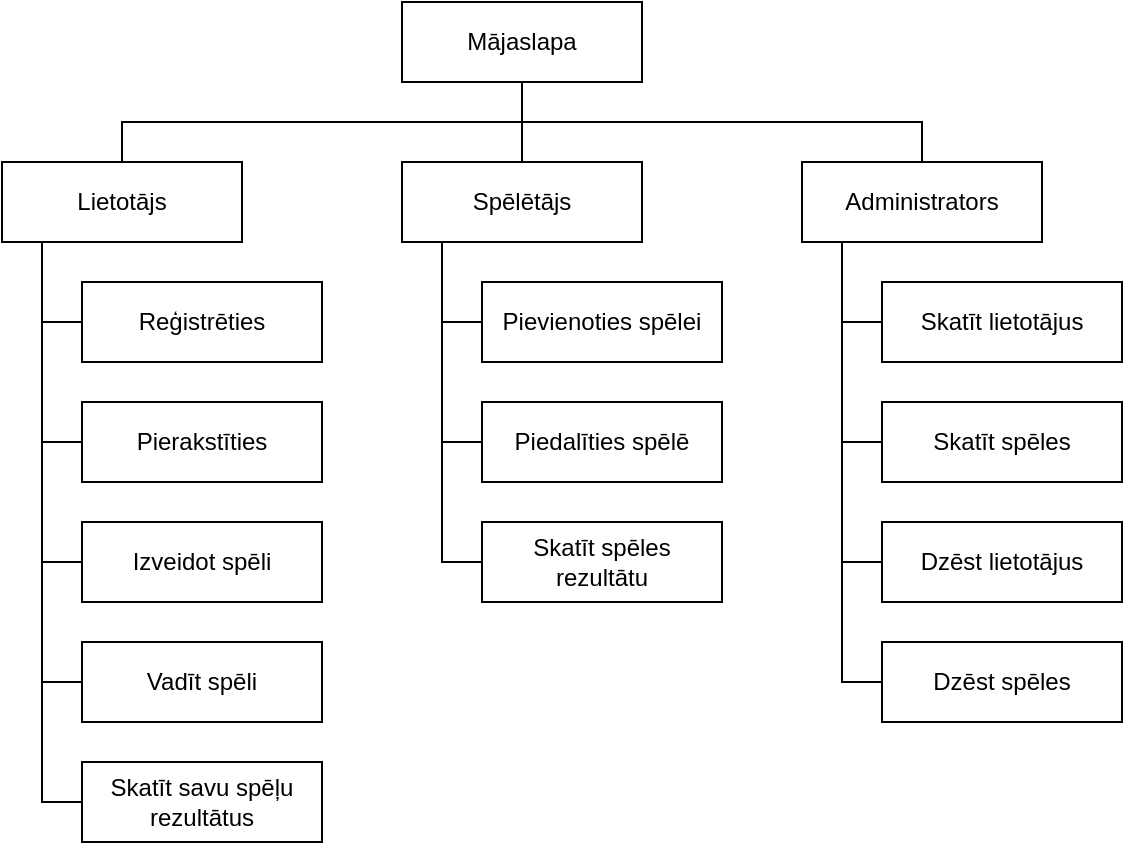 <mxfile version="22.1.3" type="github">
  <diagram name="Page-1" id="y6iwyL3jviqNe1969kEd">
    <mxGraphModel dx="623" dy="343" grid="1" gridSize="10" guides="1" tooltips="1" connect="1" arrows="1" fold="1" page="1" pageScale="1" pageWidth="850" pageHeight="1100" math="0" shadow="0">
      <root>
        <mxCell id="0" />
        <mxCell id="1" parent="0" />
        <mxCell id="qmBsTYbLXerOwTPvDhYZ-17" style="edgeStyle=orthogonalEdgeStyle;rounded=0;orthogonalLoop=1;jettySize=auto;html=1;entryX=0.5;entryY=0;entryDx=0;entryDy=0;endArrow=none;endFill=0;exitX=0.5;exitY=1;exitDx=0;exitDy=0;" edge="1" parent="1" source="qmBsTYbLXerOwTPvDhYZ-1" target="qmBsTYbLXerOwTPvDhYZ-2">
          <mxGeometry relative="1" as="geometry" />
        </mxCell>
        <mxCell id="qmBsTYbLXerOwTPvDhYZ-18" style="edgeStyle=orthogonalEdgeStyle;rounded=0;orthogonalLoop=1;jettySize=auto;html=1;endArrow=none;endFill=0;" edge="1" parent="1" source="qmBsTYbLXerOwTPvDhYZ-1" target="qmBsTYbLXerOwTPvDhYZ-3">
          <mxGeometry relative="1" as="geometry" />
        </mxCell>
        <mxCell id="qmBsTYbLXerOwTPvDhYZ-19" style="edgeStyle=orthogonalEdgeStyle;shape=connector;rounded=0;orthogonalLoop=1;jettySize=auto;html=1;entryX=0.5;entryY=0;entryDx=0;entryDy=0;labelBackgroundColor=default;strokeColor=default;align=center;verticalAlign=middle;fontFamily=Helvetica;fontSize=11;fontColor=default;endArrow=none;endFill=0;exitX=0.5;exitY=1;exitDx=0;exitDy=0;" edge="1" parent="1" source="qmBsTYbLXerOwTPvDhYZ-1" target="qmBsTYbLXerOwTPvDhYZ-4">
          <mxGeometry relative="1" as="geometry" />
        </mxCell>
        <mxCell id="qmBsTYbLXerOwTPvDhYZ-1" value="Mājaslapa" style="rounded=0;whiteSpace=wrap;html=1;" vertex="1" parent="1">
          <mxGeometry x="360" y="40" width="120" height="40" as="geometry" />
        </mxCell>
        <mxCell id="qmBsTYbLXerOwTPvDhYZ-2" value="Lietotājs" style="rounded=0;whiteSpace=wrap;html=1;" vertex="1" parent="1">
          <mxGeometry x="160" y="120" width="120" height="40" as="geometry" />
        </mxCell>
        <mxCell id="qmBsTYbLXerOwTPvDhYZ-3" value="Spēlētājs" style="rounded=0;whiteSpace=wrap;html=1;" vertex="1" parent="1">
          <mxGeometry x="360" y="120" width="120" height="40" as="geometry" />
        </mxCell>
        <mxCell id="qmBsTYbLXerOwTPvDhYZ-4" value="Administrators" style="rounded=0;whiteSpace=wrap;html=1;" vertex="1" parent="1">
          <mxGeometry x="560" y="120" width="120" height="40" as="geometry" />
        </mxCell>
        <mxCell id="qmBsTYbLXerOwTPvDhYZ-20" style="edgeStyle=orthogonalEdgeStyle;shape=connector;rounded=0;orthogonalLoop=1;jettySize=auto;html=1;labelBackgroundColor=default;strokeColor=default;align=center;verticalAlign=middle;fontFamily=Helvetica;fontSize=11;fontColor=default;endArrow=none;endFill=0;" edge="1" parent="1" source="qmBsTYbLXerOwTPvDhYZ-5">
          <mxGeometry relative="1" as="geometry">
            <mxPoint x="180" y="170" as="targetPoint" />
          </mxGeometry>
        </mxCell>
        <mxCell id="qmBsTYbLXerOwTPvDhYZ-5" value="Reģistrēties" style="rounded=0;whiteSpace=wrap;html=1;" vertex="1" parent="1">
          <mxGeometry x="200" y="180" width="120" height="40" as="geometry" />
        </mxCell>
        <mxCell id="qmBsTYbLXerOwTPvDhYZ-21" style="edgeStyle=orthogonalEdgeStyle;shape=connector;rounded=0;orthogonalLoop=1;jettySize=auto;html=1;labelBackgroundColor=default;strokeColor=default;align=center;verticalAlign=middle;fontFamily=Helvetica;fontSize=11;fontColor=default;endArrow=none;endFill=0;" edge="1" parent="1" source="qmBsTYbLXerOwTPvDhYZ-6">
          <mxGeometry relative="1" as="geometry">
            <mxPoint x="180" y="200" as="targetPoint" />
          </mxGeometry>
        </mxCell>
        <mxCell id="qmBsTYbLXerOwTPvDhYZ-6" value="Pierakstīties" style="rounded=0;whiteSpace=wrap;html=1;" vertex="1" parent="1">
          <mxGeometry x="200" y="240" width="120" height="40" as="geometry" />
        </mxCell>
        <mxCell id="qmBsTYbLXerOwTPvDhYZ-22" style="edgeStyle=orthogonalEdgeStyle;shape=connector;rounded=0;orthogonalLoop=1;jettySize=auto;html=1;labelBackgroundColor=default;strokeColor=default;align=center;verticalAlign=middle;fontFamily=Helvetica;fontSize=11;fontColor=default;endArrow=none;endFill=0;" edge="1" parent="1" source="qmBsTYbLXerOwTPvDhYZ-7">
          <mxGeometry relative="1" as="geometry">
            <mxPoint x="180" y="260" as="targetPoint" />
          </mxGeometry>
        </mxCell>
        <mxCell id="qmBsTYbLXerOwTPvDhYZ-7" value="Izveidot spēli" style="rounded=0;whiteSpace=wrap;html=1;" vertex="1" parent="1">
          <mxGeometry x="200" y="300" width="120" height="40" as="geometry" />
        </mxCell>
        <mxCell id="qmBsTYbLXerOwTPvDhYZ-23" style="edgeStyle=orthogonalEdgeStyle;shape=connector;rounded=0;orthogonalLoop=1;jettySize=auto;html=1;labelBackgroundColor=default;strokeColor=default;align=center;verticalAlign=middle;fontFamily=Helvetica;fontSize=11;fontColor=default;endArrow=none;endFill=0;" edge="1" parent="1" source="qmBsTYbLXerOwTPvDhYZ-8">
          <mxGeometry relative="1" as="geometry">
            <mxPoint x="180" y="310" as="targetPoint" />
          </mxGeometry>
        </mxCell>
        <mxCell id="qmBsTYbLXerOwTPvDhYZ-8" value="Vadīt spēli" style="rounded=0;whiteSpace=wrap;html=1;" vertex="1" parent="1">
          <mxGeometry x="200" y="360" width="120" height="40" as="geometry" />
        </mxCell>
        <mxCell id="qmBsTYbLXerOwTPvDhYZ-24" style="edgeStyle=orthogonalEdgeStyle;shape=connector;rounded=0;orthogonalLoop=1;jettySize=auto;html=1;labelBackgroundColor=default;strokeColor=default;align=center;verticalAlign=middle;fontFamily=Helvetica;fontSize=11;fontColor=default;endArrow=none;endFill=0;" edge="1" parent="1" source="qmBsTYbLXerOwTPvDhYZ-9">
          <mxGeometry relative="1" as="geometry">
            <mxPoint x="180" y="370" as="targetPoint" />
          </mxGeometry>
        </mxCell>
        <mxCell id="qmBsTYbLXerOwTPvDhYZ-9" value="Skatīt savu spēļu &lt;br&gt;rezultātus" style="rounded=0;whiteSpace=wrap;html=1;" vertex="1" parent="1">
          <mxGeometry x="200" y="420" width="120" height="40" as="geometry" />
        </mxCell>
        <mxCell id="qmBsTYbLXerOwTPvDhYZ-25" style="edgeStyle=orthogonalEdgeStyle;shape=connector;rounded=0;orthogonalLoop=1;jettySize=auto;html=1;labelBackgroundColor=default;strokeColor=default;align=center;verticalAlign=middle;fontFamily=Helvetica;fontSize=11;fontColor=default;endArrow=none;endFill=0;" edge="1" parent="1" source="qmBsTYbLXerOwTPvDhYZ-10">
          <mxGeometry relative="1" as="geometry">
            <mxPoint x="380.0" y="170" as="targetPoint" />
          </mxGeometry>
        </mxCell>
        <mxCell id="qmBsTYbLXerOwTPvDhYZ-10" value="Pievienoties spēlei" style="rounded=0;whiteSpace=wrap;html=1;" vertex="1" parent="1">
          <mxGeometry x="400" y="180" width="120" height="40" as="geometry" />
        </mxCell>
        <mxCell id="qmBsTYbLXerOwTPvDhYZ-26" style="edgeStyle=orthogonalEdgeStyle;shape=connector;rounded=0;orthogonalLoop=1;jettySize=auto;html=1;labelBackgroundColor=default;strokeColor=default;align=center;verticalAlign=middle;fontFamily=Helvetica;fontSize=11;fontColor=default;endArrow=none;endFill=0;" edge="1" parent="1" source="qmBsTYbLXerOwTPvDhYZ-11">
          <mxGeometry relative="1" as="geometry">
            <mxPoint x="380.0" y="190" as="targetPoint" />
          </mxGeometry>
        </mxCell>
        <mxCell id="qmBsTYbLXerOwTPvDhYZ-11" value="Piedalīties spēlē" style="rounded=0;whiteSpace=wrap;html=1;" vertex="1" parent="1">
          <mxGeometry x="400" y="240" width="120" height="40" as="geometry" />
        </mxCell>
        <mxCell id="qmBsTYbLXerOwTPvDhYZ-27" style="edgeStyle=orthogonalEdgeStyle;shape=connector;rounded=0;orthogonalLoop=1;jettySize=auto;html=1;labelBackgroundColor=default;strokeColor=default;align=center;verticalAlign=middle;fontFamily=Helvetica;fontSize=11;fontColor=default;endArrow=none;endFill=0;" edge="1" parent="1" source="qmBsTYbLXerOwTPvDhYZ-12">
          <mxGeometry relative="1" as="geometry">
            <mxPoint x="380.0" y="250" as="targetPoint" />
          </mxGeometry>
        </mxCell>
        <mxCell id="qmBsTYbLXerOwTPvDhYZ-12" value="Skatīt spēles&lt;br&gt; rezultātu" style="rounded=0;whiteSpace=wrap;html=1;" vertex="1" parent="1">
          <mxGeometry x="400" y="300" width="120" height="40" as="geometry" />
        </mxCell>
        <mxCell id="qmBsTYbLXerOwTPvDhYZ-28" style="edgeStyle=orthogonalEdgeStyle;shape=connector;rounded=0;orthogonalLoop=1;jettySize=auto;html=1;labelBackgroundColor=default;strokeColor=default;align=center;verticalAlign=middle;fontFamily=Helvetica;fontSize=11;fontColor=default;endArrow=none;endFill=0;" edge="1" parent="1" source="qmBsTYbLXerOwTPvDhYZ-13">
          <mxGeometry relative="1" as="geometry">
            <mxPoint x="580" y="170" as="targetPoint" />
          </mxGeometry>
        </mxCell>
        <mxCell id="qmBsTYbLXerOwTPvDhYZ-13" value="Skatīt lietotājus" style="rounded=0;whiteSpace=wrap;html=1;" vertex="1" parent="1">
          <mxGeometry x="600" y="180" width="120" height="40" as="geometry" />
        </mxCell>
        <mxCell id="qmBsTYbLXerOwTPvDhYZ-29" style="edgeStyle=orthogonalEdgeStyle;shape=connector;rounded=0;orthogonalLoop=1;jettySize=auto;html=1;labelBackgroundColor=default;strokeColor=default;align=center;verticalAlign=middle;fontFamily=Helvetica;fontSize=11;fontColor=default;endArrow=none;endFill=0;" edge="1" parent="1" source="qmBsTYbLXerOwTPvDhYZ-14">
          <mxGeometry relative="1" as="geometry">
            <mxPoint x="580" y="200" as="targetPoint" />
          </mxGeometry>
        </mxCell>
        <mxCell id="qmBsTYbLXerOwTPvDhYZ-14" value="Skatīt spēles" style="rounded=0;whiteSpace=wrap;html=1;" vertex="1" parent="1">
          <mxGeometry x="600" y="240" width="120" height="40" as="geometry" />
        </mxCell>
        <mxCell id="qmBsTYbLXerOwTPvDhYZ-30" style="edgeStyle=orthogonalEdgeStyle;shape=connector;rounded=0;orthogonalLoop=1;jettySize=auto;html=1;labelBackgroundColor=default;strokeColor=default;align=center;verticalAlign=middle;fontFamily=Helvetica;fontSize=11;fontColor=default;endArrow=none;endFill=0;" edge="1" parent="1" source="qmBsTYbLXerOwTPvDhYZ-15">
          <mxGeometry relative="1" as="geometry">
            <mxPoint x="580" y="250" as="targetPoint" />
          </mxGeometry>
        </mxCell>
        <mxCell id="qmBsTYbLXerOwTPvDhYZ-15" value="Dzēst lietotājus" style="rounded=0;whiteSpace=wrap;html=1;" vertex="1" parent="1">
          <mxGeometry x="600" y="300" width="120" height="40" as="geometry" />
        </mxCell>
        <mxCell id="qmBsTYbLXerOwTPvDhYZ-31" style="edgeStyle=orthogonalEdgeStyle;shape=connector;rounded=0;orthogonalLoop=1;jettySize=auto;html=1;labelBackgroundColor=default;strokeColor=default;align=center;verticalAlign=middle;fontFamily=Helvetica;fontSize=11;fontColor=default;endArrow=none;endFill=0;" edge="1" parent="1" source="qmBsTYbLXerOwTPvDhYZ-16">
          <mxGeometry relative="1" as="geometry">
            <mxPoint x="580" y="320" as="targetPoint" />
          </mxGeometry>
        </mxCell>
        <mxCell id="qmBsTYbLXerOwTPvDhYZ-16" value="Dzēst spēles" style="rounded=0;whiteSpace=wrap;html=1;" vertex="1" parent="1">
          <mxGeometry x="600" y="360" width="120" height="40" as="geometry" />
        </mxCell>
      </root>
    </mxGraphModel>
  </diagram>
</mxfile>
